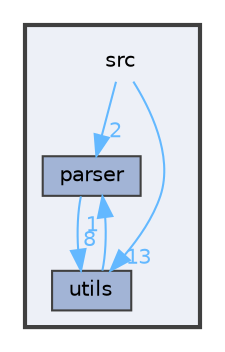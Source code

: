 digraph "src"
{
 // LATEX_PDF_SIZE
  bgcolor="transparent";
  edge [fontname=Helvetica,fontsize=10,labelfontname=Helvetica,labelfontsize=10];
  node [fontname=Helvetica,fontsize=10,shape=box,height=0.2,width=0.4];
  compound=true
  subgraph clusterdir_68267d1309a1af8e8297ef4c3efbcdba {
    graph [ bgcolor="#edf0f7", pencolor="grey25", label="", fontname=Helvetica,fontsize=10 style="filled,bold", URL="dir_68267d1309a1af8e8297ef4c3efbcdba.html",tooltip=""]
    dir_68267d1309a1af8e8297ef4c3efbcdba [shape=plaintext, label="src"];
  dir_6cd8491d143eb218b70983dbdb3c58bc [label="parser", fillcolor="#a2b4d6", color="grey25", style="filled", URL="dir_6cd8491d143eb218b70983dbdb3c58bc.html",tooltip=""];
  dir_313caf1132e152dd9b58bea13a4052ca [label="utils", fillcolor="#a2b4d6", color="grey25", style="filled", URL="dir_313caf1132e152dd9b58bea13a4052ca.html",tooltip=""];
  }
  dir_68267d1309a1af8e8297ef4c3efbcdba->dir_313caf1132e152dd9b58bea13a4052ca [headlabel="13", labeldistance=1.5 headhref="dir_000002_000003.html" color="steelblue1" fontcolor="steelblue1"];
  dir_68267d1309a1af8e8297ef4c3efbcdba->dir_6cd8491d143eb218b70983dbdb3c58bc [headlabel="2", labeldistance=1.5 headhref="dir_000002_000001.html" color="steelblue1" fontcolor="steelblue1"];
  dir_6cd8491d143eb218b70983dbdb3c58bc->dir_313caf1132e152dd9b58bea13a4052ca [headlabel="8", labeldistance=1.5 headhref="dir_000001_000003.html" color="steelblue1" fontcolor="steelblue1"];
  dir_313caf1132e152dd9b58bea13a4052ca->dir_6cd8491d143eb218b70983dbdb3c58bc [headlabel="1", labeldistance=1.5 headhref="dir_000003_000001.html" color="steelblue1" fontcolor="steelblue1"];
}
